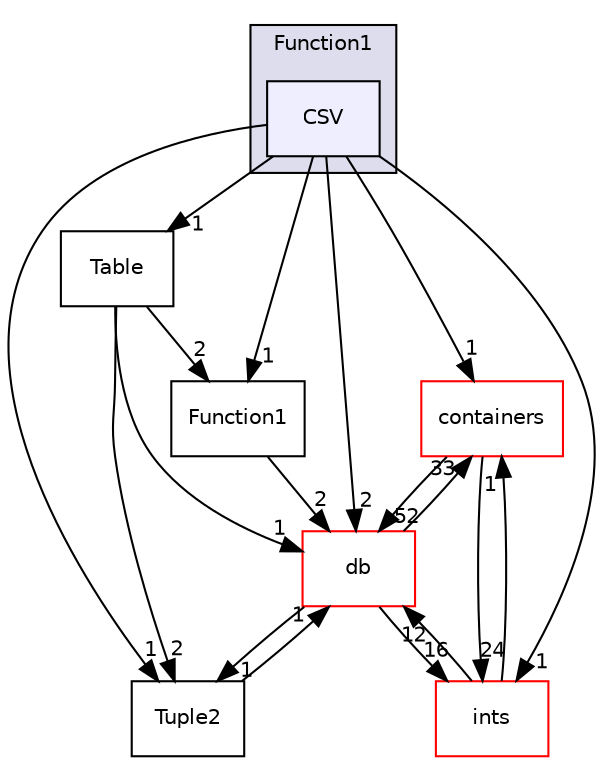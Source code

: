 digraph "src/OpenFOAM/primitives/functions/Function1/CSV" {
  bgcolor=transparent;
  compound=true
  node [ fontsize="10", fontname="Helvetica"];
  edge [ labelfontsize="10", labelfontname="Helvetica"];
  subgraph clusterdir_bf4f273fcff898a8e57532425217d669 {
    graph [ bgcolor="#ddddee", pencolor="black", label="Function1" fontname="Helvetica", fontsize="10", URL="dir_bf4f273fcff898a8e57532425217d669.html"]
  dir_b256e453a796f9da7ab0986e2a420918 [shape=box, label="CSV", style="filled", fillcolor="#eeeeff", pencolor="black", URL="dir_b256e453a796f9da7ab0986e2a420918.html"];
  }
  dir_19d0872053bde092be81d7fe3f56cbf7 [shape=box label="containers" color="red" URL="dir_19d0872053bde092be81d7fe3f56cbf7.html"];
  dir_246f7a9c53924f474d87efd38f207066 [shape=box label="Tuple2" URL="dir_246f7a9c53924f474d87efd38f207066.html"];
  dir_63c634f7a7cfd679ac26c67fb30fc32f [shape=box label="db" color="red" URL="dir_63c634f7a7cfd679ac26c67fb30fc32f.html"];
  dir_a9122a1c4792bf2184339ee31c16b482 [shape=box label="Table" URL="dir_a9122a1c4792bf2184339ee31c16b482.html"];
  dir_086c067a0e64eeb439d30ae0c44248d8 [shape=box label="ints" color="red" URL="dir_086c067a0e64eeb439d30ae0c44248d8.html"];
  dir_c0adf992fe16fe46b123b20bd86c3f11 [shape=box label="Function1" URL="dir_c0adf992fe16fe46b123b20bd86c3f11.html"];
  dir_19d0872053bde092be81d7fe3f56cbf7->dir_63c634f7a7cfd679ac26c67fb30fc32f [headlabel="52", labeldistance=1.5 headhref="dir_001903_001954.html"];
  dir_19d0872053bde092be81d7fe3f56cbf7->dir_086c067a0e64eeb439d30ae0c44248d8 [headlabel="24", labeldistance=1.5 headhref="dir_001903_002358.html"];
  dir_246f7a9c53924f474d87efd38f207066->dir_63c634f7a7cfd679ac26c67fb30fc32f [headlabel="1", labeldistance=1.5 headhref="dir_002427_001954.html"];
  dir_b256e453a796f9da7ab0986e2a420918->dir_19d0872053bde092be81d7fe3f56cbf7 [headlabel="1", labeldistance=1.5 headhref="dir_002343_001903.html"];
  dir_b256e453a796f9da7ab0986e2a420918->dir_246f7a9c53924f474d87efd38f207066 [headlabel="1", labeldistance=1.5 headhref="dir_002343_002427.html"];
  dir_b256e453a796f9da7ab0986e2a420918->dir_63c634f7a7cfd679ac26c67fb30fc32f [headlabel="2", labeldistance=1.5 headhref="dir_002343_001954.html"];
  dir_b256e453a796f9da7ab0986e2a420918->dir_a9122a1c4792bf2184339ee31c16b482 [headlabel="1", labeldistance=1.5 headhref="dir_002343_002348.html"];
  dir_b256e453a796f9da7ab0986e2a420918->dir_086c067a0e64eeb439d30ae0c44248d8 [headlabel="1", labeldistance=1.5 headhref="dir_002343_002358.html"];
  dir_b256e453a796f9da7ab0986e2a420918->dir_c0adf992fe16fe46b123b20bd86c3f11 [headlabel="1", labeldistance=1.5 headhref="dir_002343_002344.html"];
  dir_63c634f7a7cfd679ac26c67fb30fc32f->dir_19d0872053bde092be81d7fe3f56cbf7 [headlabel="33", labeldistance=1.5 headhref="dir_001954_001903.html"];
  dir_63c634f7a7cfd679ac26c67fb30fc32f->dir_246f7a9c53924f474d87efd38f207066 [headlabel="1", labeldistance=1.5 headhref="dir_001954_002427.html"];
  dir_63c634f7a7cfd679ac26c67fb30fc32f->dir_086c067a0e64eeb439d30ae0c44248d8 [headlabel="16", labeldistance=1.5 headhref="dir_001954_002358.html"];
  dir_a9122a1c4792bf2184339ee31c16b482->dir_246f7a9c53924f474d87efd38f207066 [headlabel="2", labeldistance=1.5 headhref="dir_002348_002427.html"];
  dir_a9122a1c4792bf2184339ee31c16b482->dir_63c634f7a7cfd679ac26c67fb30fc32f [headlabel="1", labeldistance=1.5 headhref="dir_002348_001954.html"];
  dir_a9122a1c4792bf2184339ee31c16b482->dir_c0adf992fe16fe46b123b20bd86c3f11 [headlabel="2", labeldistance=1.5 headhref="dir_002348_002344.html"];
  dir_086c067a0e64eeb439d30ae0c44248d8->dir_19d0872053bde092be81d7fe3f56cbf7 [headlabel="1", labeldistance=1.5 headhref="dir_002358_001903.html"];
  dir_086c067a0e64eeb439d30ae0c44248d8->dir_63c634f7a7cfd679ac26c67fb30fc32f [headlabel="12", labeldistance=1.5 headhref="dir_002358_001954.html"];
  dir_c0adf992fe16fe46b123b20bd86c3f11->dir_63c634f7a7cfd679ac26c67fb30fc32f [headlabel="2", labeldistance=1.5 headhref="dir_002344_001954.html"];
}

